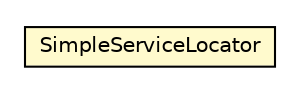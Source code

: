 #!/usr/local/bin/dot
#
# Class diagram 
# Generated by UMLGraph version R5_6-24-gf6e263 (http://www.umlgraph.org/)
#

digraph G {
	edge [fontname="Helvetica",fontsize=10,labelfontname="Helvetica",labelfontsize=10];
	node [fontname="Helvetica",fontsize=10,shape=plaintext];
	nodesep=0.25;
	ranksep=0.5;
	// org.universAAL.middleware.api.SimpleServiceLocator
	c343453 [label=<<table title="org.universAAL.middleware.api.SimpleServiceLocator" border="0" cellborder="1" cellspacing="0" cellpadding="2" port="p" bgcolor="lemonChiffon" href="./SimpleServiceLocator.html">
		<tr><td><table border="0" cellspacing="0" cellpadding="1">
<tr><td align="center" balign="center"> SimpleServiceLocator </td></tr>
		</table></td></tr>
		</table>>, URL="./SimpleServiceLocator.html", fontname="Helvetica", fontcolor="black", fontsize=10.0];
}

